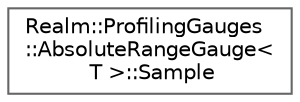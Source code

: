 digraph "Graphical Class Hierarchy"
{
 // LATEX_PDF_SIZE
  bgcolor="transparent";
  edge [fontname=Helvetica,fontsize=10,labelfontname=Helvetica,labelfontsize=10];
  node [fontname=Helvetica,fontsize=10,shape=box,height=0.2,width=0.4];
  rankdir="LR";
  Node0 [id="Node000000",label="Realm::ProfilingGauges\l::AbsoluteRangeGauge\<\l T \>::Sample",height=0.2,width=0.4,color="grey40", fillcolor="white", style="filled",URL="$structRealm_1_1ProfilingGauges_1_1AbsoluteRangeGauge_1_1Sample.html",tooltip=" "];
}
